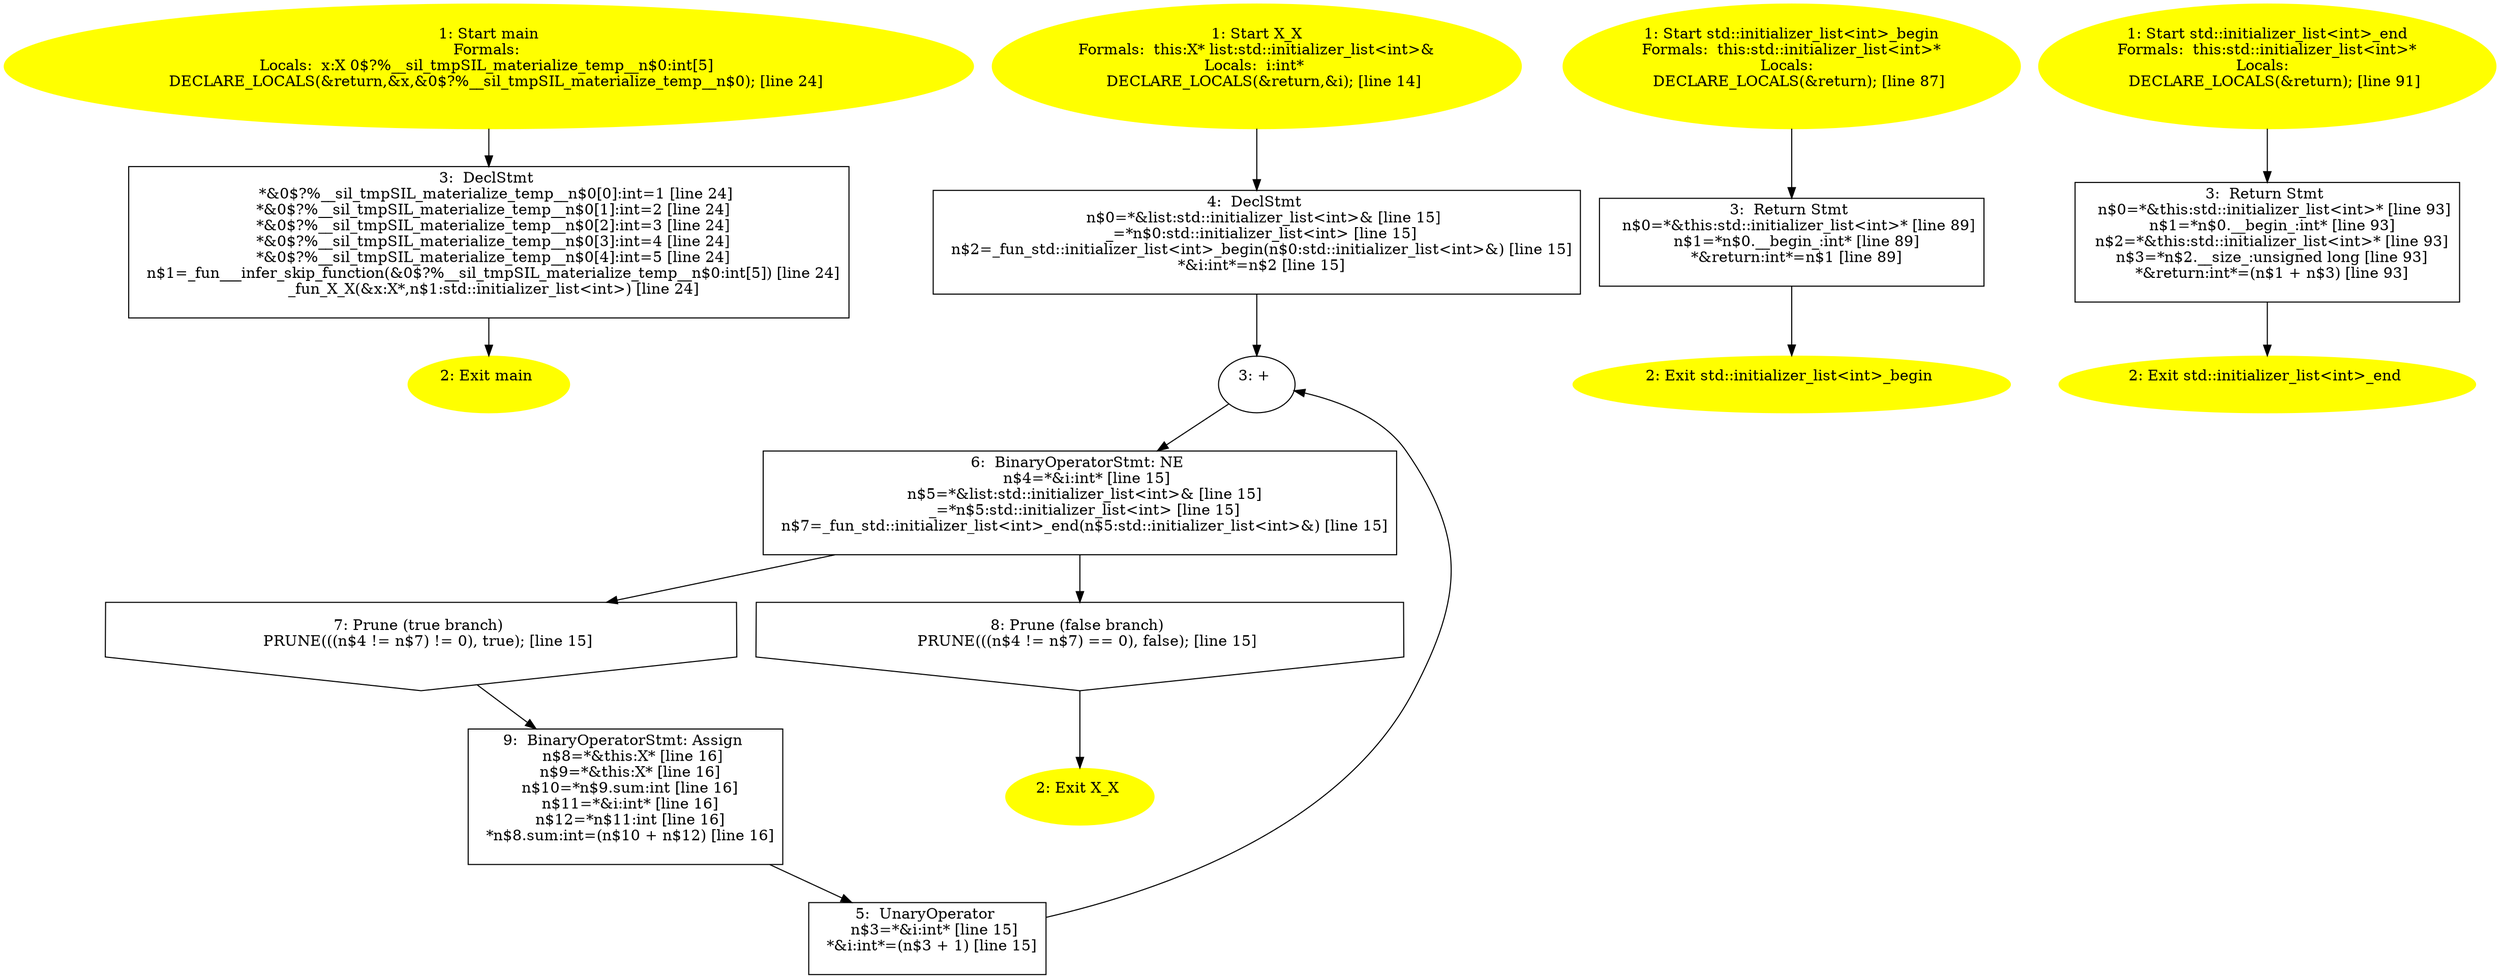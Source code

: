 /* @generated */
digraph iCFG {
"main.fad58de7366495db4650cfefac2fcd61_1" [label="1: Start main\nFormals: \nLocals:  x:X 0$?%__sil_tmpSIL_materialize_temp__n$0:int[5] \n   DECLARE_LOCALS(&return,&x,&0$?%__sil_tmpSIL_materialize_temp__n$0); [line 24]\n " color=yellow style=filled]
	

	 "main.fad58de7366495db4650cfefac2fcd61_1" -> "main.fad58de7366495db4650cfefac2fcd61_3" ;
"main.fad58de7366495db4650cfefac2fcd61_2" [label="2: Exit main \n  " color=yellow style=filled]
	

"main.fad58de7366495db4650cfefac2fcd61_3" [label="3:  DeclStmt \n   *&0$?%__sil_tmpSIL_materialize_temp__n$0[0]:int=1 [line 24]\n  *&0$?%__sil_tmpSIL_materialize_temp__n$0[1]:int=2 [line 24]\n  *&0$?%__sil_tmpSIL_materialize_temp__n$0[2]:int=3 [line 24]\n  *&0$?%__sil_tmpSIL_materialize_temp__n$0[3]:int=4 [line 24]\n  *&0$?%__sil_tmpSIL_materialize_temp__n$0[4]:int=5 [line 24]\n  n$1=_fun___infer_skip_function(&0$?%__sil_tmpSIL_materialize_temp__n$0:int[5]) [line 24]\n  _fun_X_X(&x:X*,n$1:std::initializer_list<int>) [line 24]\n " shape="box"]
	

	 "main.fad58de7366495db4650cfefac2fcd61_3" -> "main.fad58de7366495db4650cfefac2fcd61_2" ;
"X#X#{_ZN1XC1ESt16initializer_listIiE}.778d0439d25462bdf7ed466490fcf946_1" [label="1: Start X_X\nFormals:  this:X* list:std::initializer_list<int>&\nLocals:  i:int* \n   DECLARE_LOCALS(&return,&i); [line 14]\n " color=yellow style=filled]
	

	 "X#X#{_ZN1XC1ESt16initializer_listIiE}.778d0439d25462bdf7ed466490fcf946_1" -> "X#X#{_ZN1XC1ESt16initializer_listIiE}.778d0439d25462bdf7ed466490fcf946_4" ;
"X#X#{_ZN1XC1ESt16initializer_listIiE}.778d0439d25462bdf7ed466490fcf946_2" [label="2: Exit X_X \n  " color=yellow style=filled]
	

"X#X#{_ZN1XC1ESt16initializer_listIiE}.778d0439d25462bdf7ed466490fcf946_3" [label="3: + \n  " ]
	

	 "X#X#{_ZN1XC1ESt16initializer_listIiE}.778d0439d25462bdf7ed466490fcf946_3" -> "X#X#{_ZN1XC1ESt16initializer_listIiE}.778d0439d25462bdf7ed466490fcf946_6" ;
"X#X#{_ZN1XC1ESt16initializer_listIiE}.778d0439d25462bdf7ed466490fcf946_4" [label="4:  DeclStmt \n   n$0=*&list:std::initializer_list<int>& [line 15]\n  _=*n$0:std::initializer_list<int> [line 15]\n  n$2=_fun_std::initializer_list<int>_begin(n$0:std::initializer_list<int>&) [line 15]\n  *&i:int*=n$2 [line 15]\n " shape="box"]
	

	 "X#X#{_ZN1XC1ESt16initializer_listIiE}.778d0439d25462bdf7ed466490fcf946_4" -> "X#X#{_ZN1XC1ESt16initializer_listIiE}.778d0439d25462bdf7ed466490fcf946_3" ;
"X#X#{_ZN1XC1ESt16initializer_listIiE}.778d0439d25462bdf7ed466490fcf946_5" [label="5:  UnaryOperator \n   n$3=*&i:int* [line 15]\n  *&i:int*=(n$3 + 1) [line 15]\n " shape="box"]
	

	 "X#X#{_ZN1XC1ESt16initializer_listIiE}.778d0439d25462bdf7ed466490fcf946_5" -> "X#X#{_ZN1XC1ESt16initializer_listIiE}.778d0439d25462bdf7ed466490fcf946_3" ;
"X#X#{_ZN1XC1ESt16initializer_listIiE}.778d0439d25462bdf7ed466490fcf946_6" [label="6:  BinaryOperatorStmt: NE \n   n$4=*&i:int* [line 15]\n  n$5=*&list:std::initializer_list<int>& [line 15]\n  _=*n$5:std::initializer_list<int> [line 15]\n  n$7=_fun_std::initializer_list<int>_end(n$5:std::initializer_list<int>&) [line 15]\n " shape="box"]
	

	 "X#X#{_ZN1XC1ESt16initializer_listIiE}.778d0439d25462bdf7ed466490fcf946_6" -> "X#X#{_ZN1XC1ESt16initializer_listIiE}.778d0439d25462bdf7ed466490fcf946_7" ;
	 "X#X#{_ZN1XC1ESt16initializer_listIiE}.778d0439d25462bdf7ed466490fcf946_6" -> "X#X#{_ZN1XC1ESt16initializer_listIiE}.778d0439d25462bdf7ed466490fcf946_8" ;
"X#X#{_ZN1XC1ESt16initializer_listIiE}.778d0439d25462bdf7ed466490fcf946_7" [label="7: Prune (true branch) \n   PRUNE(((n$4 != n$7) != 0), true); [line 15]\n " shape="invhouse"]
	

	 "X#X#{_ZN1XC1ESt16initializer_listIiE}.778d0439d25462bdf7ed466490fcf946_7" -> "X#X#{_ZN1XC1ESt16initializer_listIiE}.778d0439d25462bdf7ed466490fcf946_9" ;
"X#X#{_ZN1XC1ESt16initializer_listIiE}.778d0439d25462bdf7ed466490fcf946_8" [label="8: Prune (false branch) \n   PRUNE(((n$4 != n$7) == 0), false); [line 15]\n " shape="invhouse"]
	

	 "X#X#{_ZN1XC1ESt16initializer_listIiE}.778d0439d25462bdf7ed466490fcf946_8" -> "X#X#{_ZN1XC1ESt16initializer_listIiE}.778d0439d25462bdf7ed466490fcf946_2" ;
"X#X#{_ZN1XC1ESt16initializer_listIiE}.778d0439d25462bdf7ed466490fcf946_9" [label="9:  BinaryOperatorStmt: Assign \n   n$8=*&this:X* [line 16]\n  n$9=*&this:X* [line 16]\n  n$10=*n$9.sum:int [line 16]\n  n$11=*&i:int* [line 16]\n  n$12=*n$11:int [line 16]\n  *n$8.sum:int=(n$10 + n$12) [line 16]\n " shape="box"]
	

	 "X#X#{_ZN1XC1ESt16initializer_listIiE}.778d0439d25462bdf7ed466490fcf946_9" -> "X#X#{_ZN1XC1ESt16initializer_listIiE}.778d0439d25462bdf7ed466490fcf946_5" ;
"begin#initializer_list<int>#std#(_ZNKSt16initializer_listIiE5beginEv).5ff41b6cf79ad5bdc7996750c14585b5_1" [label="1: Start std::initializer_list<int>_begin\nFormals:  this:std::initializer_list<int>*\nLocals:  \n   DECLARE_LOCALS(&return); [line 87]\n " color=yellow style=filled]
	

	 "begin#initializer_list<int>#std#(_ZNKSt16initializer_listIiE5beginEv).5ff41b6cf79ad5bdc7996750c14585b5_1" -> "begin#initializer_list<int>#std#(_ZNKSt16initializer_listIiE5beginEv).5ff41b6cf79ad5bdc7996750c14585b5_3" ;
"begin#initializer_list<int>#std#(_ZNKSt16initializer_listIiE5beginEv).5ff41b6cf79ad5bdc7996750c14585b5_2" [label="2: Exit std::initializer_list<int>_begin \n  " color=yellow style=filled]
	

"begin#initializer_list<int>#std#(_ZNKSt16initializer_listIiE5beginEv).5ff41b6cf79ad5bdc7996750c14585b5_3" [label="3:  Return Stmt \n   n$0=*&this:std::initializer_list<int>* [line 89]\n  n$1=*n$0.__begin_:int* [line 89]\n  *&return:int*=n$1 [line 89]\n " shape="box"]
	

	 "begin#initializer_list<int>#std#(_ZNKSt16initializer_listIiE5beginEv).5ff41b6cf79ad5bdc7996750c14585b5_3" -> "begin#initializer_list<int>#std#(_ZNKSt16initializer_listIiE5beginEv).5ff41b6cf79ad5bdc7996750c14585b5_2" ;
"end#initializer_list<int>#std#(_ZNKSt16initializer_listIiE3endEv).53453a602b1a192493a671bcc1295ad6_1" [label="1: Start std::initializer_list<int>_end\nFormals:  this:std::initializer_list<int>*\nLocals:  \n   DECLARE_LOCALS(&return); [line 91]\n " color=yellow style=filled]
	

	 "end#initializer_list<int>#std#(_ZNKSt16initializer_listIiE3endEv).53453a602b1a192493a671bcc1295ad6_1" -> "end#initializer_list<int>#std#(_ZNKSt16initializer_listIiE3endEv).53453a602b1a192493a671bcc1295ad6_3" ;
"end#initializer_list<int>#std#(_ZNKSt16initializer_listIiE3endEv).53453a602b1a192493a671bcc1295ad6_2" [label="2: Exit std::initializer_list<int>_end \n  " color=yellow style=filled]
	

"end#initializer_list<int>#std#(_ZNKSt16initializer_listIiE3endEv).53453a602b1a192493a671bcc1295ad6_3" [label="3:  Return Stmt \n   n$0=*&this:std::initializer_list<int>* [line 93]\n  n$1=*n$0.__begin_:int* [line 93]\n  n$2=*&this:std::initializer_list<int>* [line 93]\n  n$3=*n$2.__size_:unsigned long [line 93]\n  *&return:int*=(n$1 + n$3) [line 93]\n " shape="box"]
	

	 "end#initializer_list<int>#std#(_ZNKSt16initializer_listIiE3endEv).53453a602b1a192493a671bcc1295ad6_3" -> "end#initializer_list<int>#std#(_ZNKSt16initializer_listIiE3endEv).53453a602b1a192493a671bcc1295ad6_2" ;
}
